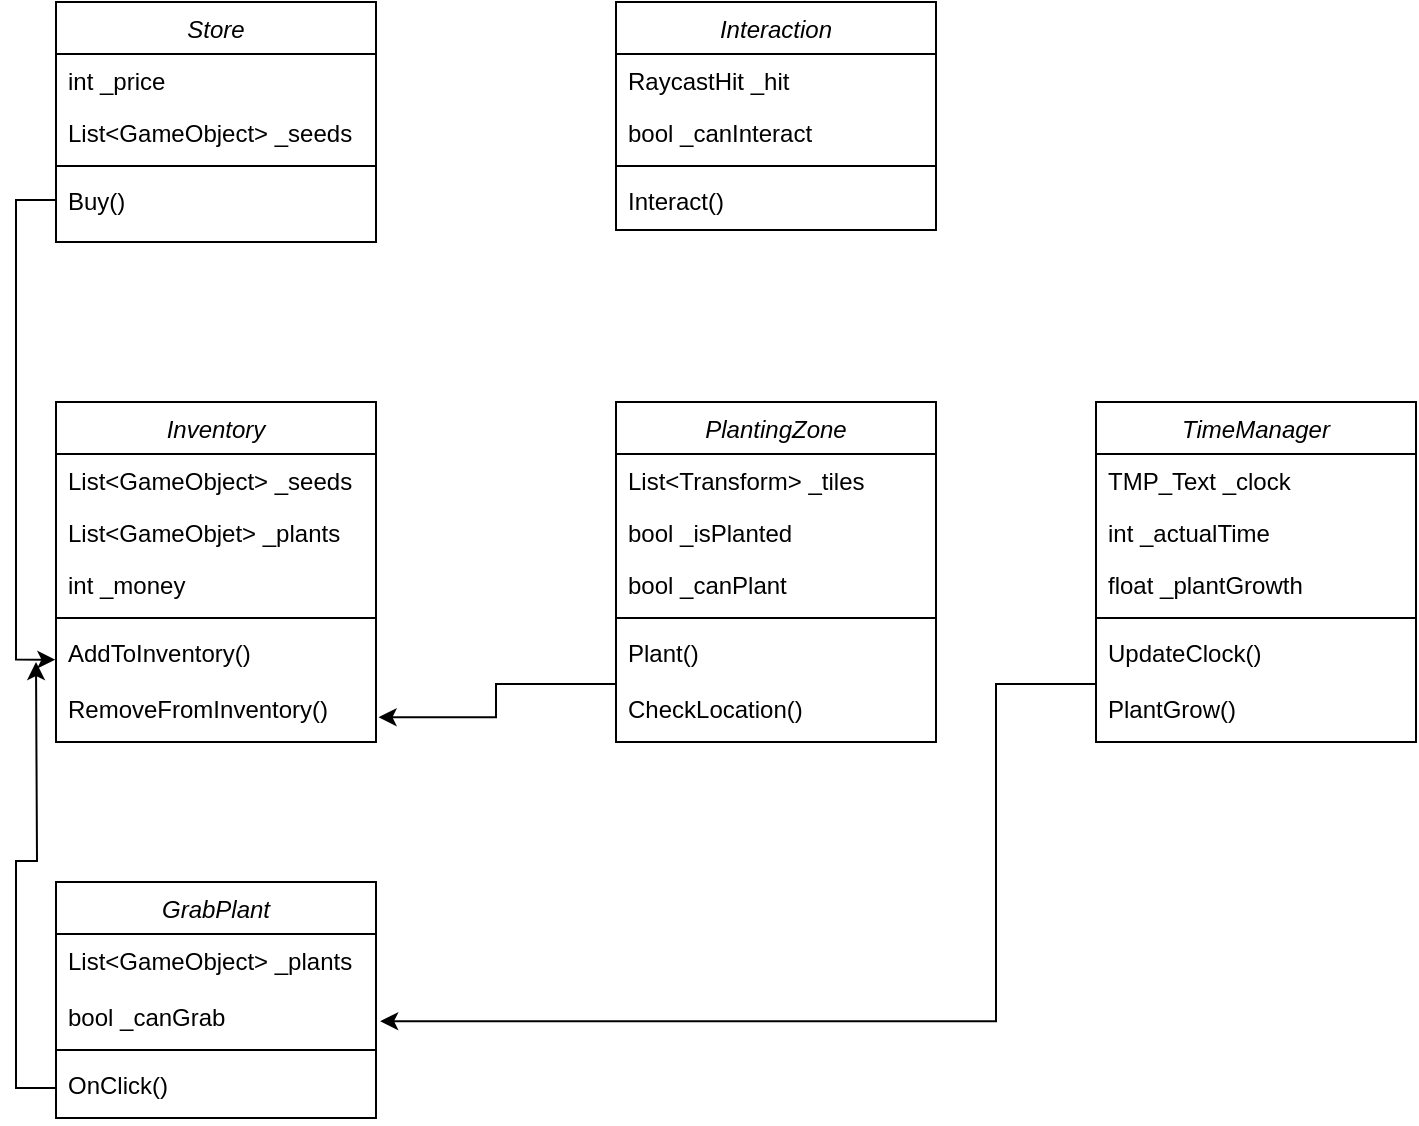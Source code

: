 <mxfile version="24.1.0" type="device">
  <diagram id="C5RBs43oDa-KdzZeNtuy" name="Page-1">
    <mxGraphModel dx="1050" dy="621" grid="1" gridSize="10" guides="1" tooltips="1" connect="1" arrows="1" fold="1" page="1" pageScale="1" pageWidth="827" pageHeight="1169" math="0" shadow="0">
      <root>
        <mxCell id="WIyWlLk6GJQsqaUBKTNV-0" />
        <mxCell id="WIyWlLk6GJQsqaUBKTNV-1" parent="WIyWlLk6GJQsqaUBKTNV-0" />
        <mxCell id="zkfFHV4jXpPFQw0GAbJ--0" value="Store" style="swimlane;fontStyle=2;align=center;verticalAlign=top;childLayout=stackLayout;horizontal=1;startSize=26;horizontalStack=0;resizeParent=1;resizeLast=0;collapsible=1;marginBottom=0;rounded=0;shadow=0;strokeWidth=1;" parent="WIyWlLk6GJQsqaUBKTNV-1" vertex="1">
          <mxGeometry x="40" y="40" width="160" height="120" as="geometry">
            <mxRectangle x="230" y="140" width="160" height="26" as="alternateBounds" />
          </mxGeometry>
        </mxCell>
        <mxCell id="zkfFHV4jXpPFQw0GAbJ--1" value="int _price" style="text;align=left;verticalAlign=top;spacingLeft=4;spacingRight=4;overflow=hidden;rotatable=0;points=[[0,0.5],[1,0.5]];portConstraint=eastwest;" parent="zkfFHV4jXpPFQw0GAbJ--0" vertex="1">
          <mxGeometry y="26" width="160" height="26" as="geometry" />
        </mxCell>
        <mxCell id="zkfFHV4jXpPFQw0GAbJ--2" value="List&lt;GameObject&gt; _seeds" style="text;align=left;verticalAlign=top;spacingLeft=4;spacingRight=4;overflow=hidden;rotatable=0;points=[[0,0.5],[1,0.5]];portConstraint=eastwest;rounded=0;shadow=0;html=0;" parent="zkfFHV4jXpPFQw0GAbJ--0" vertex="1">
          <mxGeometry y="52" width="160" height="26" as="geometry" />
        </mxCell>
        <mxCell id="zkfFHV4jXpPFQw0GAbJ--4" value="" style="line;html=1;strokeWidth=1;align=left;verticalAlign=middle;spacingTop=-1;spacingLeft=3;spacingRight=3;rotatable=0;labelPosition=right;points=[];portConstraint=eastwest;" parent="zkfFHV4jXpPFQw0GAbJ--0" vertex="1">
          <mxGeometry y="78" width="160" height="8" as="geometry" />
        </mxCell>
        <mxCell id="zkfFHV4jXpPFQw0GAbJ--5" value="Buy()" style="text;align=left;verticalAlign=top;spacingLeft=4;spacingRight=4;overflow=hidden;rotatable=0;points=[[0,0.5],[1,0.5]];portConstraint=eastwest;" parent="zkfFHV4jXpPFQw0GAbJ--0" vertex="1">
          <mxGeometry y="86" width="160" height="26" as="geometry" />
        </mxCell>
        <mxCell id="h8Ym0EAogDLLiOZMxKwT-0" value="PlantingZone" style="swimlane;fontStyle=2;align=center;verticalAlign=top;childLayout=stackLayout;horizontal=1;startSize=26;horizontalStack=0;resizeParent=1;resizeLast=0;collapsible=1;marginBottom=0;rounded=0;shadow=0;strokeWidth=1;" parent="WIyWlLk6GJQsqaUBKTNV-1" vertex="1">
          <mxGeometry x="320" y="240" width="160" height="170" as="geometry">
            <mxRectangle x="230" y="140" width="160" height="26" as="alternateBounds" />
          </mxGeometry>
        </mxCell>
        <mxCell id="h8Ym0EAogDLLiOZMxKwT-1" value="List&lt;Transform&gt; _tiles" style="text;align=left;verticalAlign=top;spacingLeft=4;spacingRight=4;overflow=hidden;rotatable=0;points=[[0,0.5],[1,0.5]];portConstraint=eastwest;" parent="h8Ym0EAogDLLiOZMxKwT-0" vertex="1">
          <mxGeometry y="26" width="160" height="26" as="geometry" />
        </mxCell>
        <mxCell id="h8Ym0EAogDLLiOZMxKwT-2" value="bool _isPlanted" style="text;align=left;verticalAlign=top;spacingLeft=4;spacingRight=4;overflow=hidden;rotatable=0;points=[[0,0.5],[1,0.5]];portConstraint=eastwest;rounded=0;shadow=0;html=0;" parent="h8Ym0EAogDLLiOZMxKwT-0" vertex="1">
          <mxGeometry y="52" width="160" height="26" as="geometry" />
        </mxCell>
        <mxCell id="h8Ym0EAogDLLiOZMxKwT-3" value="bool _canPlant" style="text;align=left;verticalAlign=top;spacingLeft=4;spacingRight=4;overflow=hidden;rotatable=0;points=[[0,0.5],[1,0.5]];portConstraint=eastwest;rounded=0;shadow=0;html=0;" parent="h8Ym0EAogDLLiOZMxKwT-0" vertex="1">
          <mxGeometry y="78" width="160" height="26" as="geometry" />
        </mxCell>
        <mxCell id="h8Ym0EAogDLLiOZMxKwT-4" value="" style="line;html=1;strokeWidth=1;align=left;verticalAlign=middle;spacingTop=-1;spacingLeft=3;spacingRight=3;rotatable=0;labelPosition=right;points=[];portConstraint=eastwest;" parent="h8Ym0EAogDLLiOZMxKwT-0" vertex="1">
          <mxGeometry y="104" width="160" height="8" as="geometry" />
        </mxCell>
        <mxCell id="h8Ym0EAogDLLiOZMxKwT-5" value="Plant()&#xa;&#xa;CheckLocation()" style="text;align=left;verticalAlign=top;spacingLeft=4;spacingRight=4;overflow=hidden;rotatable=0;points=[[0,0.5],[1,0.5]];portConstraint=eastwest;" parent="h8Ym0EAogDLLiOZMxKwT-0" vertex="1">
          <mxGeometry y="112" width="160" height="58" as="geometry" />
        </mxCell>
        <mxCell id="h8Ym0EAogDLLiOZMxKwT-6" value="TimeManager" style="swimlane;fontStyle=2;align=center;verticalAlign=top;childLayout=stackLayout;horizontal=1;startSize=26;horizontalStack=0;resizeParent=1;resizeLast=0;collapsible=1;marginBottom=0;rounded=0;shadow=0;strokeWidth=1;" parent="WIyWlLk6GJQsqaUBKTNV-1" vertex="1">
          <mxGeometry x="560" y="240" width="160" height="170" as="geometry">
            <mxRectangle x="230" y="140" width="160" height="26" as="alternateBounds" />
          </mxGeometry>
        </mxCell>
        <mxCell id="h8Ym0EAogDLLiOZMxKwT-7" value="TMP_Text _clock" style="text;align=left;verticalAlign=top;spacingLeft=4;spacingRight=4;overflow=hidden;rotatable=0;points=[[0,0.5],[1,0.5]];portConstraint=eastwest;" parent="h8Ym0EAogDLLiOZMxKwT-6" vertex="1">
          <mxGeometry y="26" width="160" height="26" as="geometry" />
        </mxCell>
        <mxCell id="h8Ym0EAogDLLiOZMxKwT-8" value="int _actualTime" style="text;align=left;verticalAlign=top;spacingLeft=4;spacingRight=4;overflow=hidden;rotatable=0;points=[[0,0.5],[1,0.5]];portConstraint=eastwest;rounded=0;shadow=0;html=0;" parent="h8Ym0EAogDLLiOZMxKwT-6" vertex="1">
          <mxGeometry y="52" width="160" height="26" as="geometry" />
        </mxCell>
        <mxCell id="h8Ym0EAogDLLiOZMxKwT-9" value="float _plantGrowth" style="text;align=left;verticalAlign=top;spacingLeft=4;spacingRight=4;overflow=hidden;rotatable=0;points=[[0,0.5],[1,0.5]];portConstraint=eastwest;rounded=0;shadow=0;html=0;" parent="h8Ym0EAogDLLiOZMxKwT-6" vertex="1">
          <mxGeometry y="78" width="160" height="26" as="geometry" />
        </mxCell>
        <mxCell id="h8Ym0EAogDLLiOZMxKwT-10" value="" style="line;html=1;strokeWidth=1;align=left;verticalAlign=middle;spacingTop=-1;spacingLeft=3;spacingRight=3;rotatable=0;labelPosition=right;points=[];portConstraint=eastwest;" parent="h8Ym0EAogDLLiOZMxKwT-6" vertex="1">
          <mxGeometry y="104" width="160" height="8" as="geometry" />
        </mxCell>
        <mxCell id="h8Ym0EAogDLLiOZMxKwT-11" value="UpdateClock()&#xa;&#xa;PlantGrow()" style="text;align=left;verticalAlign=top;spacingLeft=4;spacingRight=4;overflow=hidden;rotatable=0;points=[[0,0.5],[1,0.5]];portConstraint=eastwest;" parent="h8Ym0EAogDLLiOZMxKwT-6" vertex="1">
          <mxGeometry y="112" width="160" height="58" as="geometry" />
        </mxCell>
        <mxCell id="h8Ym0EAogDLLiOZMxKwT-12" value="GrabPlant" style="swimlane;fontStyle=2;align=center;verticalAlign=top;childLayout=stackLayout;horizontal=1;startSize=26;horizontalStack=0;resizeParent=1;resizeLast=0;collapsible=1;marginBottom=0;rounded=0;shadow=0;strokeWidth=1;" parent="WIyWlLk6GJQsqaUBKTNV-1" vertex="1">
          <mxGeometry x="40" y="480" width="160" height="118" as="geometry">
            <mxRectangle x="230" y="140" width="160" height="26" as="alternateBounds" />
          </mxGeometry>
        </mxCell>
        <mxCell id="h8Ym0EAogDLLiOZMxKwT-13" value="List&lt;GameObject&gt; _plants&#xa;&#xa;bool _canGrab" style="text;align=left;verticalAlign=top;spacingLeft=4;spacingRight=4;overflow=hidden;rotatable=0;points=[[0,0.5],[1,0.5]];portConstraint=eastwest;" parent="h8Ym0EAogDLLiOZMxKwT-12" vertex="1">
          <mxGeometry y="26" width="160" height="54" as="geometry" />
        </mxCell>
        <mxCell id="h8Ym0EAogDLLiOZMxKwT-16" value="" style="line;html=1;strokeWidth=1;align=left;verticalAlign=middle;spacingTop=-1;spacingLeft=3;spacingRight=3;rotatable=0;labelPosition=right;points=[];portConstraint=eastwest;" parent="h8Ym0EAogDLLiOZMxKwT-12" vertex="1">
          <mxGeometry y="80" width="160" height="8" as="geometry" />
        </mxCell>
        <mxCell id="h8Ym0EAogDLLiOZMxKwT-25" style="edgeStyle=orthogonalEdgeStyle;rounded=0;orthogonalLoop=1;jettySize=auto;html=1;" parent="h8Ym0EAogDLLiOZMxKwT-12" source="h8Ym0EAogDLLiOZMxKwT-17" edge="1">
          <mxGeometry relative="1" as="geometry">
            <mxPoint x="-10" y="-110" as="targetPoint" />
          </mxGeometry>
        </mxCell>
        <mxCell id="h8Ym0EAogDLLiOZMxKwT-17" value="OnClick()" style="text;align=left;verticalAlign=top;spacingLeft=4;spacingRight=4;overflow=hidden;rotatable=0;points=[[0,0.5],[1,0.5]];portConstraint=eastwest;" parent="h8Ym0EAogDLLiOZMxKwT-12" vertex="1">
          <mxGeometry y="88" width="160" height="30" as="geometry" />
        </mxCell>
        <mxCell id="h8Ym0EAogDLLiOZMxKwT-18" value="Inventory" style="swimlane;fontStyle=2;align=center;verticalAlign=top;childLayout=stackLayout;horizontal=1;startSize=26;horizontalStack=0;resizeParent=1;resizeLast=0;collapsible=1;marginBottom=0;rounded=0;shadow=0;strokeWidth=1;" parent="WIyWlLk6GJQsqaUBKTNV-1" vertex="1">
          <mxGeometry x="40" y="240" width="160" height="170" as="geometry">
            <mxRectangle x="230" y="140" width="160" height="26" as="alternateBounds" />
          </mxGeometry>
        </mxCell>
        <mxCell id="h8Ym0EAogDLLiOZMxKwT-19" value="List&lt;GameObject&gt; _seeds" style="text;align=left;verticalAlign=top;spacingLeft=4;spacingRight=4;overflow=hidden;rotatable=0;points=[[0,0.5],[1,0.5]];portConstraint=eastwest;" parent="h8Ym0EAogDLLiOZMxKwT-18" vertex="1">
          <mxGeometry y="26" width="160" height="26" as="geometry" />
        </mxCell>
        <mxCell id="h8Ym0EAogDLLiOZMxKwT-20" value="List&lt;GameObjet&gt; _plants" style="text;align=left;verticalAlign=top;spacingLeft=4;spacingRight=4;overflow=hidden;rotatable=0;points=[[0,0.5],[1,0.5]];portConstraint=eastwest;rounded=0;shadow=0;html=0;" parent="h8Ym0EAogDLLiOZMxKwT-18" vertex="1">
          <mxGeometry y="52" width="160" height="26" as="geometry" />
        </mxCell>
        <mxCell id="h8Ym0EAogDLLiOZMxKwT-21" value="int _money" style="text;align=left;verticalAlign=top;spacingLeft=4;spacingRight=4;overflow=hidden;rotatable=0;points=[[0,0.5],[1,0.5]];portConstraint=eastwest;rounded=0;shadow=0;html=0;" parent="h8Ym0EAogDLLiOZMxKwT-18" vertex="1">
          <mxGeometry y="78" width="160" height="26" as="geometry" />
        </mxCell>
        <mxCell id="h8Ym0EAogDLLiOZMxKwT-22" value="" style="line;html=1;strokeWidth=1;align=left;verticalAlign=middle;spacingTop=-1;spacingLeft=3;spacingRight=3;rotatable=0;labelPosition=right;points=[];portConstraint=eastwest;" parent="h8Ym0EAogDLLiOZMxKwT-18" vertex="1">
          <mxGeometry y="104" width="160" height="8" as="geometry" />
        </mxCell>
        <mxCell id="h8Ym0EAogDLLiOZMxKwT-23" value="AddToInventory()&#xa;&#xa;RemoveFromInventory()" style="text;align=left;verticalAlign=top;spacingLeft=4;spacingRight=4;overflow=hidden;rotatable=0;points=[[0,0.5],[1,0.5]];portConstraint=eastwest;" parent="h8Ym0EAogDLLiOZMxKwT-18" vertex="1">
          <mxGeometry y="112" width="160" height="58" as="geometry" />
        </mxCell>
        <mxCell id="h8Ym0EAogDLLiOZMxKwT-24" style="edgeStyle=orthogonalEdgeStyle;rounded=0;orthogonalLoop=1;jettySize=auto;html=1;entryX=-0.002;entryY=0.29;entryDx=0;entryDy=0;entryPerimeter=0;" parent="WIyWlLk6GJQsqaUBKTNV-1" source="zkfFHV4jXpPFQw0GAbJ--5" target="h8Ym0EAogDLLiOZMxKwT-23" edge="1">
          <mxGeometry relative="1" as="geometry" />
        </mxCell>
        <mxCell id="h8Ym0EAogDLLiOZMxKwT-27" style="edgeStyle=orthogonalEdgeStyle;rounded=0;orthogonalLoop=1;jettySize=auto;html=1;exitX=0;exitY=0.5;exitDx=0;exitDy=0;entryX=1.008;entryY=0.786;entryDx=0;entryDy=0;entryPerimeter=0;" parent="WIyWlLk6GJQsqaUBKTNV-1" source="h8Ym0EAogDLLiOZMxKwT-5" target="h8Ym0EAogDLLiOZMxKwT-23" edge="1">
          <mxGeometry relative="1" as="geometry" />
        </mxCell>
        <mxCell id="h8Ym0EAogDLLiOZMxKwT-28" style="edgeStyle=orthogonalEdgeStyle;rounded=0;orthogonalLoop=1;jettySize=auto;html=1;exitX=0;exitY=0.5;exitDx=0;exitDy=0;entryX=1.013;entryY=0.807;entryDx=0;entryDy=0;entryPerimeter=0;" parent="WIyWlLk6GJQsqaUBKTNV-1" source="h8Ym0EAogDLLiOZMxKwT-11" target="h8Ym0EAogDLLiOZMxKwT-13" edge="1">
          <mxGeometry relative="1" as="geometry">
            <Array as="points">
              <mxPoint x="510" y="381" />
              <mxPoint x="510" y="550" />
            </Array>
          </mxGeometry>
        </mxCell>
        <mxCell id="Wq3xhrPcDaoe4h6UlP8Q-0" value="Interaction" style="swimlane;fontStyle=2;align=center;verticalAlign=top;childLayout=stackLayout;horizontal=1;startSize=26;horizontalStack=0;resizeParent=1;resizeLast=0;collapsible=1;marginBottom=0;rounded=0;shadow=0;strokeWidth=1;" vertex="1" parent="WIyWlLk6GJQsqaUBKTNV-1">
          <mxGeometry x="320" y="40" width="160" height="114" as="geometry">
            <mxRectangle x="230" y="140" width="160" height="26" as="alternateBounds" />
          </mxGeometry>
        </mxCell>
        <mxCell id="Wq3xhrPcDaoe4h6UlP8Q-1" value="RaycastHit _hit" style="text;align=left;verticalAlign=top;spacingLeft=4;spacingRight=4;overflow=hidden;rotatable=0;points=[[0,0.5],[1,0.5]];portConstraint=eastwest;" vertex="1" parent="Wq3xhrPcDaoe4h6UlP8Q-0">
          <mxGeometry y="26" width="160" height="26" as="geometry" />
        </mxCell>
        <mxCell id="Wq3xhrPcDaoe4h6UlP8Q-2" value="bool _canInteract" style="text;align=left;verticalAlign=top;spacingLeft=4;spacingRight=4;overflow=hidden;rotatable=0;points=[[0,0.5],[1,0.5]];portConstraint=eastwest;rounded=0;shadow=0;html=0;" vertex="1" parent="Wq3xhrPcDaoe4h6UlP8Q-0">
          <mxGeometry y="52" width="160" height="26" as="geometry" />
        </mxCell>
        <mxCell id="Wq3xhrPcDaoe4h6UlP8Q-4" value="" style="line;html=1;strokeWidth=1;align=left;verticalAlign=middle;spacingTop=-1;spacingLeft=3;spacingRight=3;rotatable=0;labelPosition=right;points=[];portConstraint=eastwest;" vertex="1" parent="Wq3xhrPcDaoe4h6UlP8Q-0">
          <mxGeometry y="78" width="160" height="8" as="geometry" />
        </mxCell>
        <mxCell id="Wq3xhrPcDaoe4h6UlP8Q-5" value="Interact()" style="text;align=left;verticalAlign=top;spacingLeft=4;spacingRight=4;overflow=hidden;rotatable=0;points=[[0,0.5],[1,0.5]];portConstraint=eastwest;" vertex="1" parent="Wq3xhrPcDaoe4h6UlP8Q-0">
          <mxGeometry y="86" width="160" height="28" as="geometry" />
        </mxCell>
      </root>
    </mxGraphModel>
  </diagram>
</mxfile>
